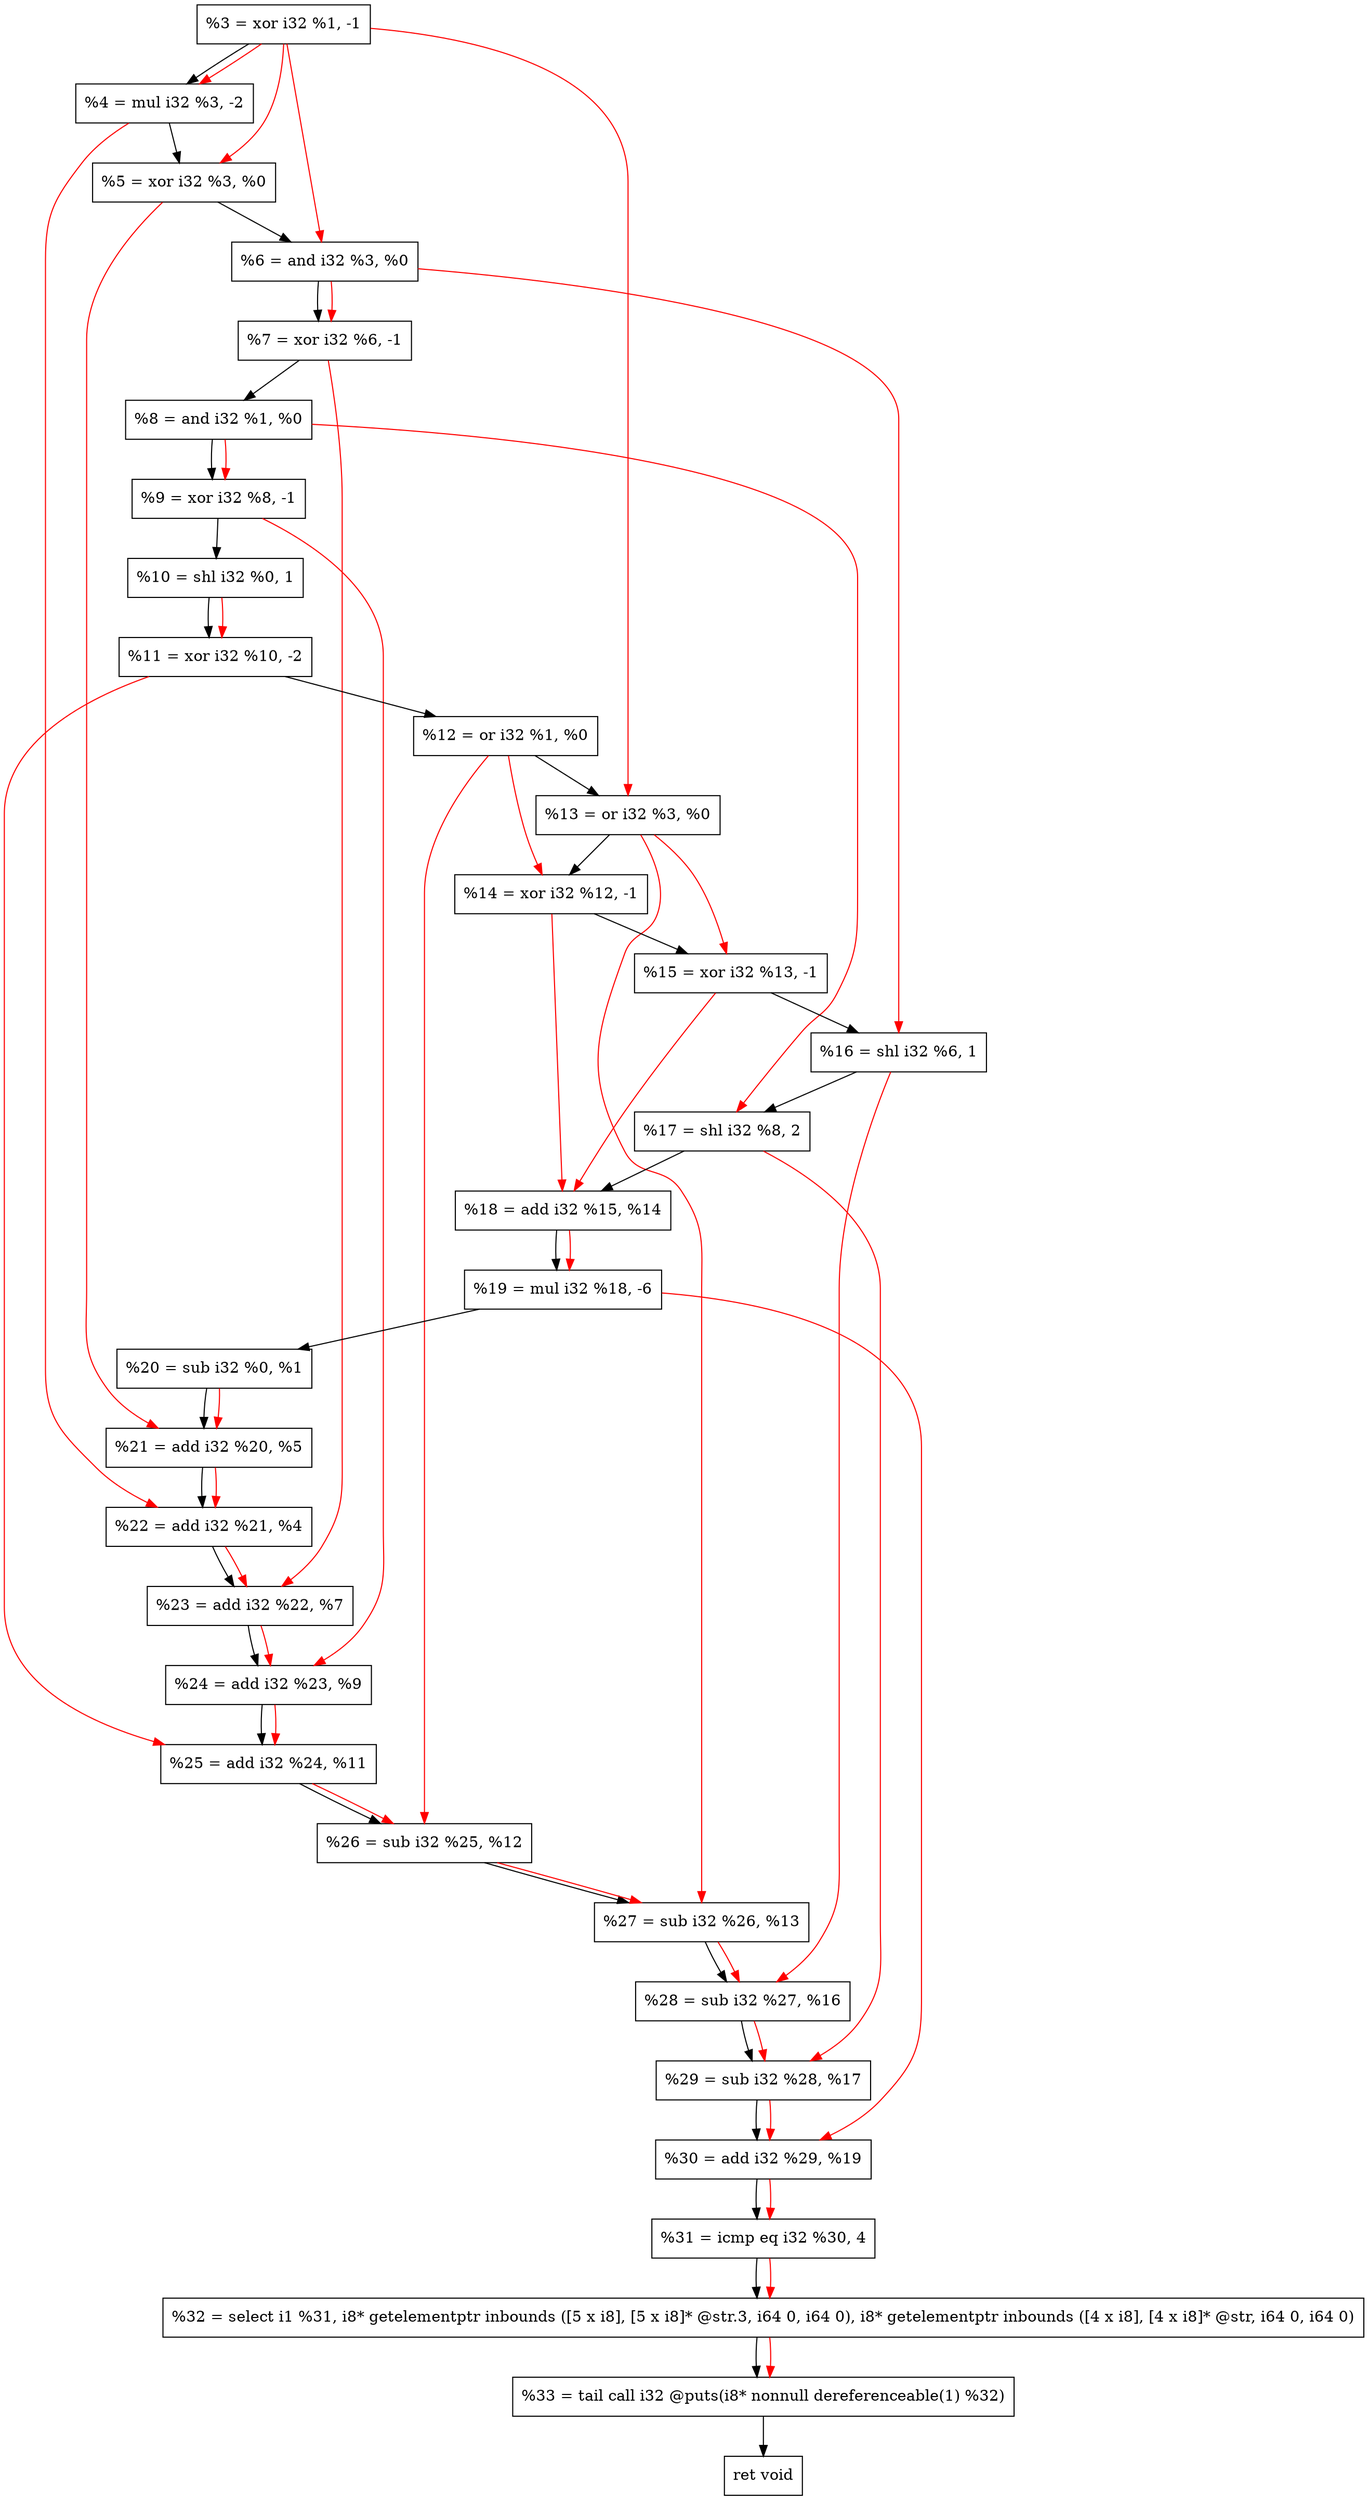 digraph "DFG for'crackme' function" {
	Node0x1a2fc70[shape=record, label="  %3 = xor i32 %1, -1"];
	Node0x1a2fd10[shape=record, label="  %4 = mul i32 %3, -2"];
	Node0x1a2fdd0[shape=record, label="  %5 = xor i32 %3, %0"];
	Node0x1a2fe40[shape=record, label="  %6 = and i32 %3, %0"];
	Node0x1a2feb0[shape=record, label="  %7 = xor i32 %6, -1"];
	Node0x1a2ff20[shape=record, label="  %8 = and i32 %1, %0"];
	Node0x1a2ff90[shape=record, label="  %9 = xor i32 %8, -1"];
	Node0x1a30000[shape=record, label="  %10 = shl i32 %0, 1"];
	Node0x1a30070[shape=record, label="  %11 = xor i32 %10, -2"];
	Node0x1a300e0[shape=record, label="  %12 = or i32 %1, %0"];
	Node0x1a30150[shape=record, label="  %13 = or i32 %3, %0"];
	Node0x1a301c0[shape=record, label="  %14 = xor i32 %12, -1"];
	Node0x1a30230[shape=record, label="  %15 = xor i32 %13, -1"];
	Node0x1a302a0[shape=record, label="  %16 = shl i32 %6, 1"];
	Node0x1a30340[shape=record, label="  %17 = shl i32 %8, 2"];
	Node0x1a303b0[shape=record, label="  %18 = add i32 %15, %14"];
	Node0x1a30450[shape=record, label="  %19 = mul i32 %18, -6"];
	Node0x1a304c0[shape=record, label="  %20 = sub i32 %0, %1"];
	Node0x1a30530[shape=record, label="  %21 = add i32 %20, %5"];
	Node0x1a305a0[shape=record, label="  %22 = add i32 %21, %4"];
	Node0x1a30610[shape=record, label="  %23 = add i32 %22, %7"];
	Node0x1a30680[shape=record, label="  %24 = add i32 %23, %9"];
	Node0x1a306f0[shape=record, label="  %25 = add i32 %24, %11"];
	Node0x1a30760[shape=record, label="  %26 = sub i32 %25, %12"];
	Node0x1a307d0[shape=record, label="  %27 = sub i32 %26, %13"];
	Node0x1a30840[shape=record, label="  %28 = sub i32 %27, %16"];
	Node0x1a308b0[shape=record, label="  %29 = sub i32 %28, %17"];
	Node0x1a30920[shape=record, label="  %30 = add i32 %29, %19"];
	Node0x1a309c0[shape=record, label="  %31 = icmp eq i32 %30, 4"];
	Node0x19d0268[shape=record, label="  %32 = select i1 %31, i8* getelementptr inbounds ([5 x i8], [5 x i8]* @str.3, i64 0, i64 0), i8* getelementptr inbounds ([4 x i8], [4 x i8]* @str, i64 0, i64 0)"];
	Node0x1a31070[shape=record, label="  %33 = tail call i32 @puts(i8* nonnull dereferenceable(1) %32)"];
	Node0x1a310c0[shape=record, label="  ret void"];
	Node0x1a2fc70 -> Node0x1a2fd10;
	Node0x1a2fd10 -> Node0x1a2fdd0;
	Node0x1a2fdd0 -> Node0x1a2fe40;
	Node0x1a2fe40 -> Node0x1a2feb0;
	Node0x1a2feb0 -> Node0x1a2ff20;
	Node0x1a2ff20 -> Node0x1a2ff90;
	Node0x1a2ff90 -> Node0x1a30000;
	Node0x1a30000 -> Node0x1a30070;
	Node0x1a30070 -> Node0x1a300e0;
	Node0x1a300e0 -> Node0x1a30150;
	Node0x1a30150 -> Node0x1a301c0;
	Node0x1a301c0 -> Node0x1a30230;
	Node0x1a30230 -> Node0x1a302a0;
	Node0x1a302a0 -> Node0x1a30340;
	Node0x1a30340 -> Node0x1a303b0;
	Node0x1a303b0 -> Node0x1a30450;
	Node0x1a30450 -> Node0x1a304c0;
	Node0x1a304c0 -> Node0x1a30530;
	Node0x1a30530 -> Node0x1a305a0;
	Node0x1a305a0 -> Node0x1a30610;
	Node0x1a30610 -> Node0x1a30680;
	Node0x1a30680 -> Node0x1a306f0;
	Node0x1a306f0 -> Node0x1a30760;
	Node0x1a30760 -> Node0x1a307d0;
	Node0x1a307d0 -> Node0x1a30840;
	Node0x1a30840 -> Node0x1a308b0;
	Node0x1a308b0 -> Node0x1a30920;
	Node0x1a30920 -> Node0x1a309c0;
	Node0x1a309c0 -> Node0x19d0268;
	Node0x19d0268 -> Node0x1a31070;
	Node0x1a31070 -> Node0x1a310c0;
edge [color=red]
	Node0x1a2fc70 -> Node0x1a2fd10;
	Node0x1a2fc70 -> Node0x1a2fdd0;
	Node0x1a2fc70 -> Node0x1a2fe40;
	Node0x1a2fe40 -> Node0x1a2feb0;
	Node0x1a2ff20 -> Node0x1a2ff90;
	Node0x1a30000 -> Node0x1a30070;
	Node0x1a2fc70 -> Node0x1a30150;
	Node0x1a300e0 -> Node0x1a301c0;
	Node0x1a30150 -> Node0x1a30230;
	Node0x1a2fe40 -> Node0x1a302a0;
	Node0x1a2ff20 -> Node0x1a30340;
	Node0x1a30230 -> Node0x1a303b0;
	Node0x1a301c0 -> Node0x1a303b0;
	Node0x1a303b0 -> Node0x1a30450;
	Node0x1a304c0 -> Node0x1a30530;
	Node0x1a2fdd0 -> Node0x1a30530;
	Node0x1a30530 -> Node0x1a305a0;
	Node0x1a2fd10 -> Node0x1a305a0;
	Node0x1a305a0 -> Node0x1a30610;
	Node0x1a2feb0 -> Node0x1a30610;
	Node0x1a30610 -> Node0x1a30680;
	Node0x1a2ff90 -> Node0x1a30680;
	Node0x1a30680 -> Node0x1a306f0;
	Node0x1a30070 -> Node0x1a306f0;
	Node0x1a306f0 -> Node0x1a30760;
	Node0x1a300e0 -> Node0x1a30760;
	Node0x1a30760 -> Node0x1a307d0;
	Node0x1a30150 -> Node0x1a307d0;
	Node0x1a307d0 -> Node0x1a30840;
	Node0x1a302a0 -> Node0x1a30840;
	Node0x1a30840 -> Node0x1a308b0;
	Node0x1a30340 -> Node0x1a308b0;
	Node0x1a308b0 -> Node0x1a30920;
	Node0x1a30450 -> Node0x1a30920;
	Node0x1a30920 -> Node0x1a309c0;
	Node0x1a309c0 -> Node0x19d0268;
	Node0x19d0268 -> Node0x1a31070;
}
